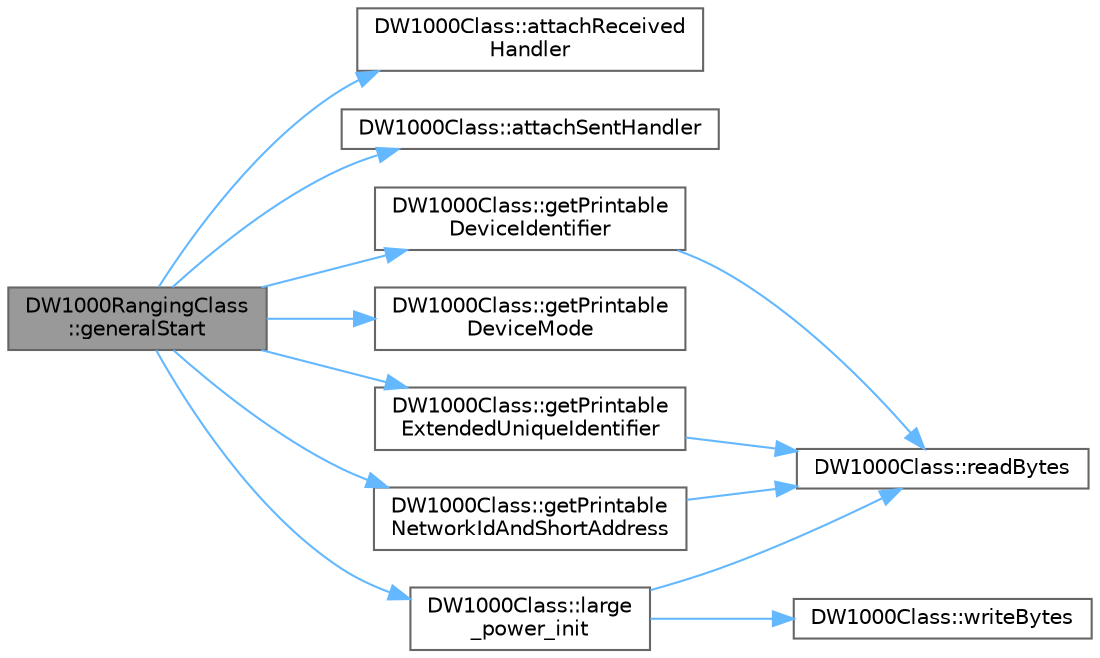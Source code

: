 digraph "DW1000RangingClass::generalStart"
{
 // LATEX_PDF_SIZE
  bgcolor="transparent";
  edge [fontname=Helvetica,fontsize=10,labelfontname=Helvetica,labelfontsize=10];
  node [fontname=Helvetica,fontsize=10,shape=box,height=0.2,width=0.4];
  rankdir="LR";
  Node1 [id="Node000001",label="DW1000RangingClass\l::generalStart",height=0.2,width=0.4,color="gray40", fillcolor="grey60", style="filled", fontcolor="black",tooltip=" "];
  Node1 -> Node2 [id="edge1_Node000001_Node000002",color="steelblue1",style="solid",tooltip=" "];
  Node2 [id="Node000002",label="DW1000Class::attachReceived\lHandler",height=0.2,width=0.4,color="grey40", fillcolor="white", style="filled",URL="$class_d_w1000_class.html#a114f68401a4e8832898817edc6a3c4d6",tooltip=" "];
  Node1 -> Node3 [id="edge2_Node000001_Node000003",color="steelblue1",style="solid",tooltip=" "];
  Node3 [id="Node000003",label="DW1000Class::attachSentHandler",height=0.2,width=0.4,color="grey40", fillcolor="white", style="filled",URL="$class_d_w1000_class.html#a2b02ecfd1d43711c9d3959bd223d7192",tooltip=" "];
  Node1 -> Node4 [id="edge3_Node000001_Node000004",color="steelblue1",style="solid",tooltip=" "];
  Node4 [id="Node000004",label="DW1000Class::getPrintable\lDeviceIdentifier",height=0.2,width=0.4,color="grey40", fillcolor="white", style="filled",URL="$class_d_w1000_class.html#a757c2dc620cf66577c3724c3b9167282",tooltip=" "];
  Node4 -> Node5 [id="edge4_Node000004_Node000005",color="steelblue1",style="solid",tooltip=" "];
  Node5 [id="Node000005",label="DW1000Class::readBytes",height=0.2,width=0.4,color="grey40", fillcolor="white", style="filled",URL="$class_d_w1000_class.html#af163ec9c195c9854f51959a6276e92bb",tooltip=" "];
  Node1 -> Node6 [id="edge5_Node000001_Node000006",color="steelblue1",style="solid",tooltip=" "];
  Node6 [id="Node000006",label="DW1000Class::getPrintable\lDeviceMode",height=0.2,width=0.4,color="grey40", fillcolor="white", style="filled",URL="$class_d_w1000_class.html#aba6a8396bc6d5aa5cecc103c6cadbd4f",tooltip=" "];
  Node1 -> Node7 [id="edge6_Node000001_Node000007",color="steelblue1",style="solid",tooltip=" "];
  Node7 [id="Node000007",label="DW1000Class::getPrintable\lExtendedUniqueIdentifier",height=0.2,width=0.4,color="grey40", fillcolor="white", style="filled",URL="$class_d_w1000_class.html#a28eb2587d1fad7904f6a5f47dbd6b8b8",tooltip=" "];
  Node7 -> Node5 [id="edge7_Node000007_Node000005",color="steelblue1",style="solid",tooltip=" "];
  Node1 -> Node8 [id="edge8_Node000001_Node000008",color="steelblue1",style="solid",tooltip=" "];
  Node8 [id="Node000008",label="DW1000Class::getPrintable\lNetworkIdAndShortAddress",height=0.2,width=0.4,color="grey40", fillcolor="white", style="filled",URL="$class_d_w1000_class.html#a960722efa3e20f61baeaf5ebee439282",tooltip=" "];
  Node8 -> Node5 [id="edge9_Node000008_Node000005",color="steelblue1",style="solid",tooltip=" "];
  Node1 -> Node9 [id="edge10_Node000001_Node000009",color="steelblue1",style="solid",tooltip=" "];
  Node9 [id="Node000009",label="DW1000Class::large\l_power_init",height=0.2,width=0.4,color="grey40", fillcolor="white", style="filled",URL="$class_d_w1000_class.html#a3c4ae15b4fce13ea9d0b2a3d73a31a0d",tooltip=" "];
  Node9 -> Node5 [id="edge11_Node000009_Node000005",color="steelblue1",style="solid",tooltip=" "];
  Node9 -> Node10 [id="edge12_Node000009_Node000010",color="steelblue1",style="solid",tooltip=" "];
  Node10 [id="Node000010",label="DW1000Class::writeBytes",height=0.2,width=0.4,color="grey40", fillcolor="white", style="filled",URL="$class_d_w1000_class.html#a0772ea0dca8931657f4cca4570cf000d",tooltip=" "];
}
